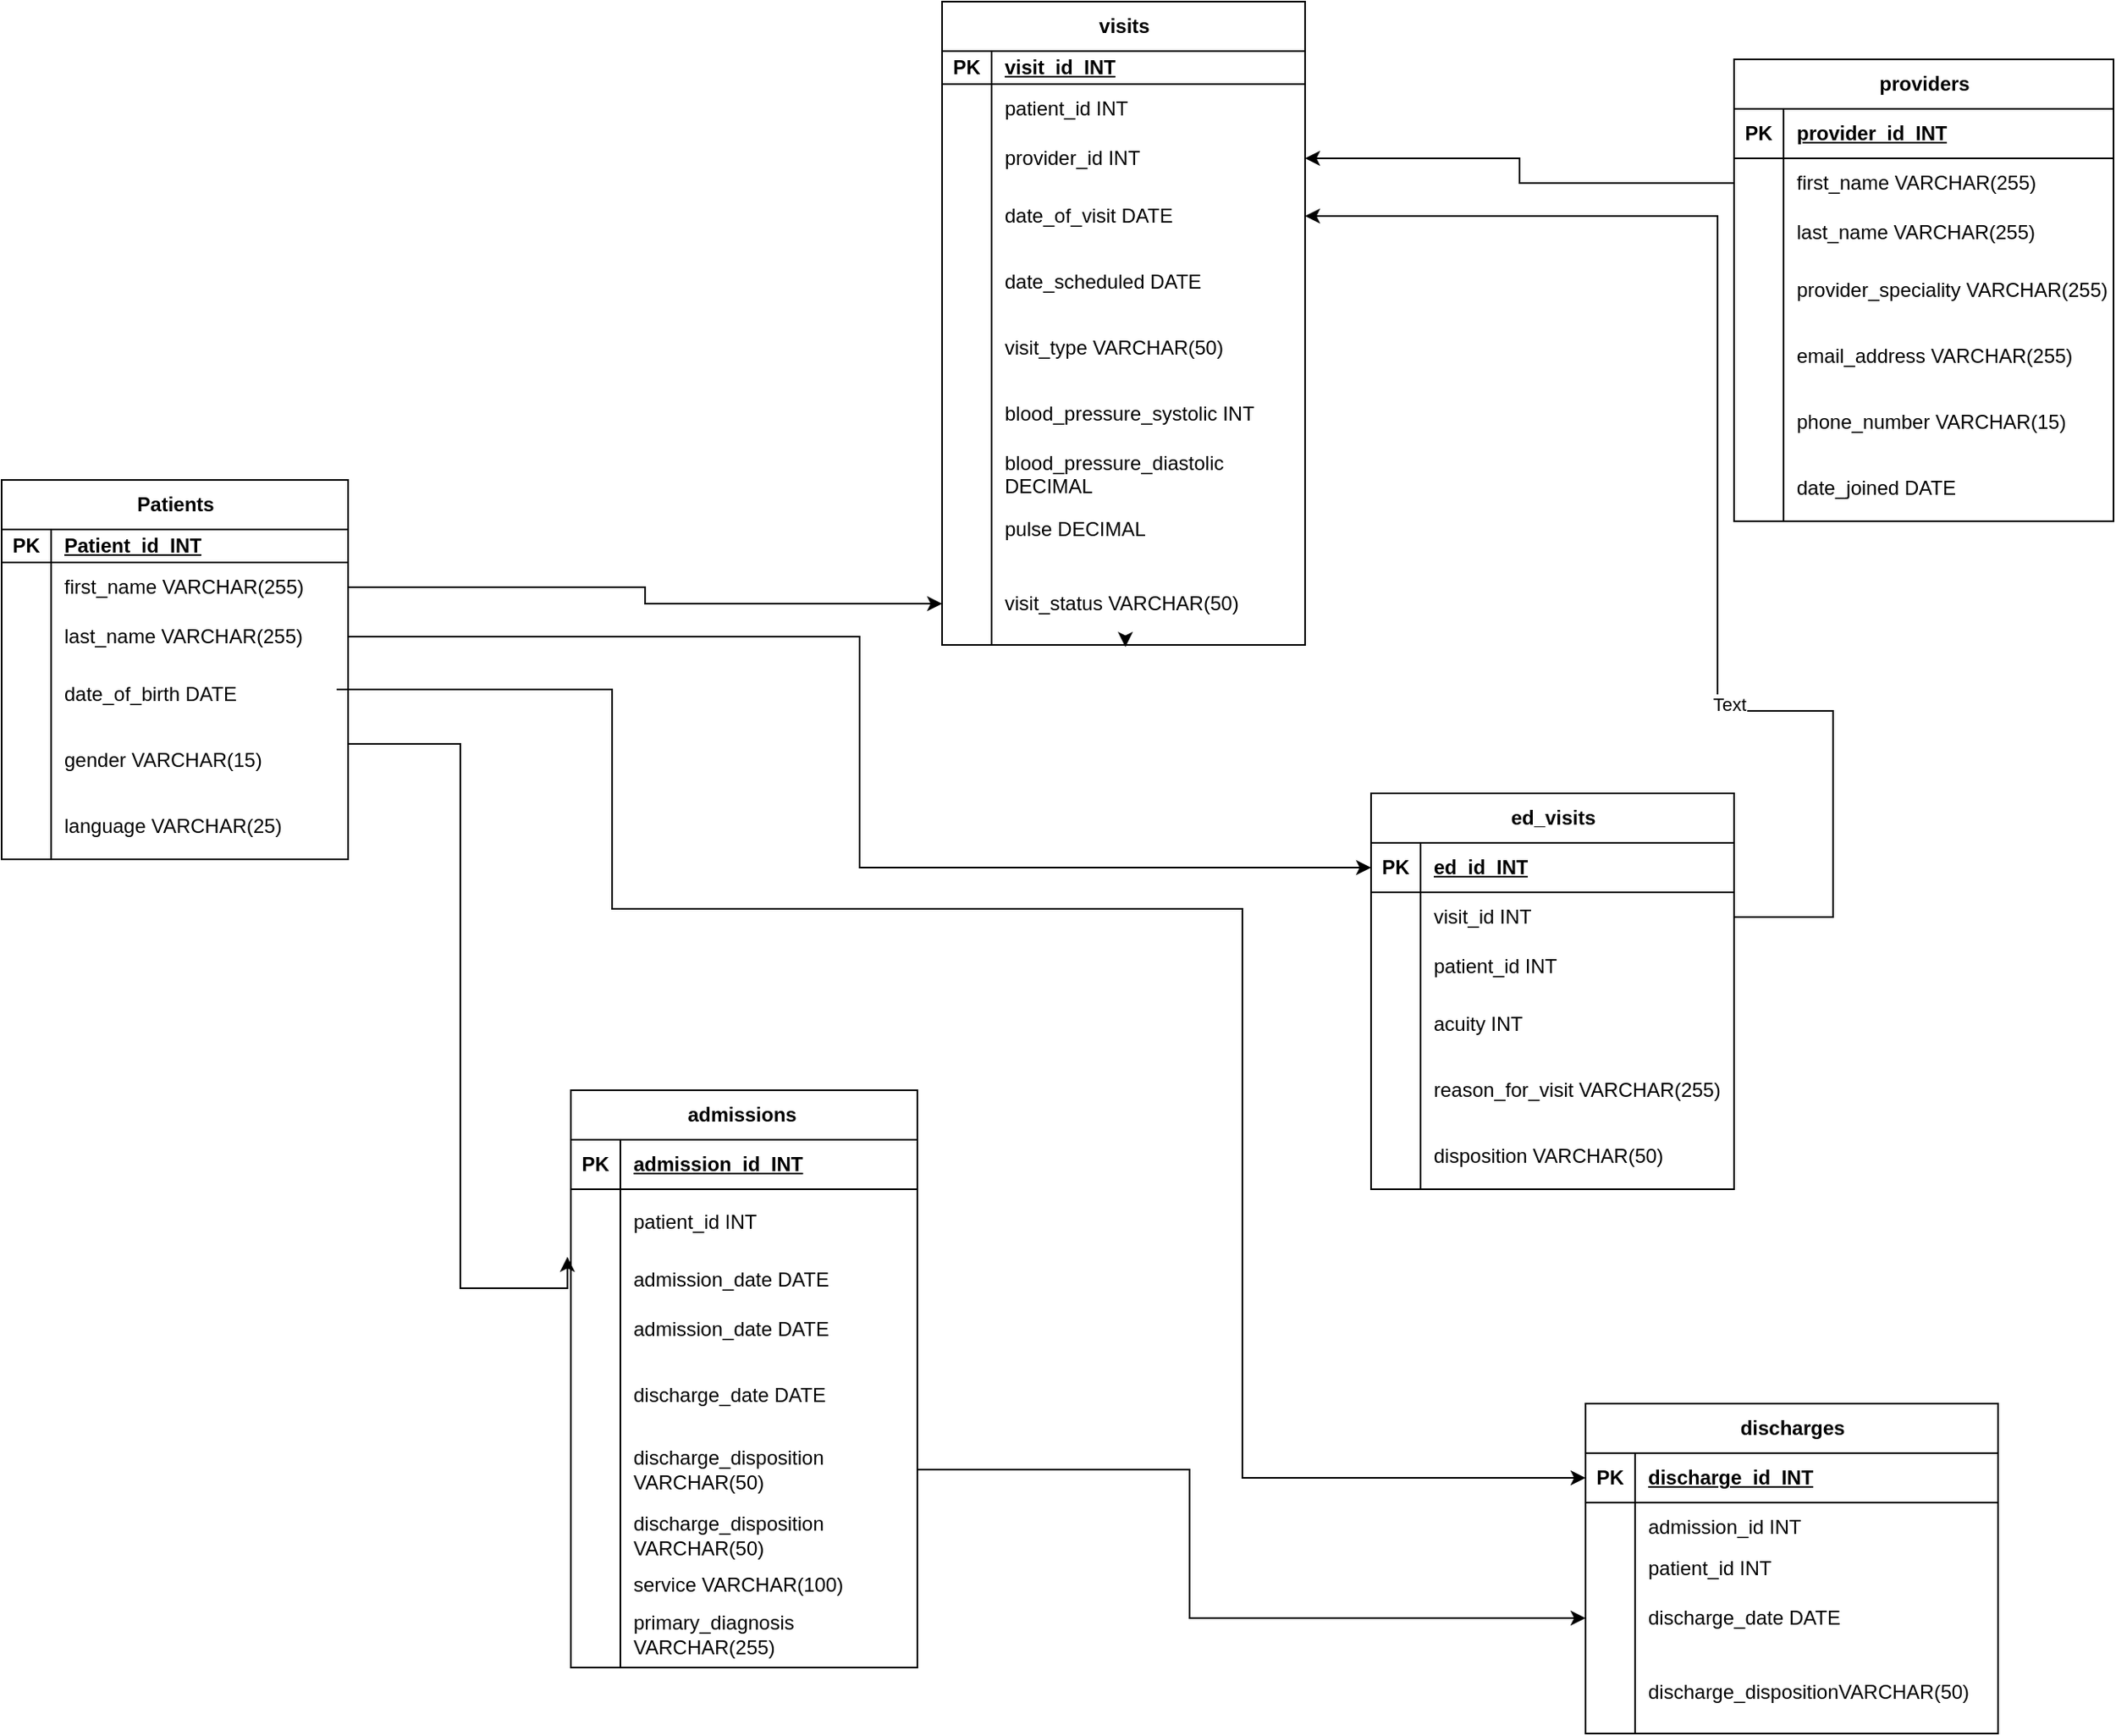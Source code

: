 <mxfile version="24.7.14">
  <diagram id="R2lEEEUBdFMjLlhIrx00" name="Page-1">
    <mxGraphModel dx="1760" dy="936" grid="1" gridSize="10" guides="1" tooltips="1" connect="1" arrows="1" fold="1" page="1" pageScale="1" pageWidth="850" pageHeight="1100" math="0" shadow="0" extFonts="Permanent Marker^https://fonts.googleapis.com/css?family=Permanent+Marker">
      <root>
        <mxCell id="0" />
        <mxCell id="1" parent="0" />
        <mxCell id="4Cnq4o6CPZZ9TPNFXLp8-14" value="Patients" style="shape=table;startSize=30;container=1;collapsible=1;childLayout=tableLayout;fixedRows=1;rowLines=0;fontStyle=1;align=center;resizeLast=1;html=1;" parent="1" vertex="1">
          <mxGeometry x="80" y="300" width="210" height="230" as="geometry" />
        </mxCell>
        <mxCell id="4Cnq4o6CPZZ9TPNFXLp8-15" value="" style="shape=tableRow;horizontal=0;startSize=0;swimlaneHead=0;swimlaneBody=0;fillColor=none;collapsible=0;dropTarget=0;points=[[0,0.5],[1,0.5]];portConstraint=eastwest;top=0;left=0;right=0;bottom=1;" parent="4Cnq4o6CPZZ9TPNFXLp8-14" vertex="1">
          <mxGeometry y="30" width="210" height="20" as="geometry" />
        </mxCell>
        <mxCell id="4Cnq4o6CPZZ9TPNFXLp8-16" value="PK" style="shape=partialRectangle;connectable=0;fillColor=none;top=0;left=0;bottom=0;right=0;fontStyle=1;overflow=hidden;whiteSpace=wrap;html=1;" parent="4Cnq4o6CPZZ9TPNFXLp8-15" vertex="1">
          <mxGeometry width="30" height="20" as="geometry">
            <mxRectangle width="30" height="20" as="alternateBounds" />
          </mxGeometry>
        </mxCell>
        <mxCell id="4Cnq4o6CPZZ9TPNFXLp8-17" value="Patient_id_INT" style="shape=partialRectangle;connectable=0;fillColor=none;top=0;left=0;bottom=0;right=0;align=left;spacingLeft=6;fontStyle=5;overflow=hidden;whiteSpace=wrap;html=1;" parent="4Cnq4o6CPZZ9TPNFXLp8-15" vertex="1">
          <mxGeometry x="30" width="180" height="20" as="geometry">
            <mxRectangle width="180" height="20" as="alternateBounds" />
          </mxGeometry>
        </mxCell>
        <mxCell id="4Cnq4o6CPZZ9TPNFXLp8-18" value="" style="shape=tableRow;horizontal=0;startSize=0;swimlaneHead=0;swimlaneBody=0;fillColor=none;collapsible=0;dropTarget=0;points=[[0,0.5],[1,0.5]];portConstraint=eastwest;top=0;left=0;right=0;bottom=0;" parent="4Cnq4o6CPZZ9TPNFXLp8-14" vertex="1">
          <mxGeometry y="50" width="210" height="30" as="geometry" />
        </mxCell>
        <mxCell id="4Cnq4o6CPZZ9TPNFXLp8-19" value="" style="shape=partialRectangle;connectable=0;fillColor=none;top=0;left=0;bottom=0;right=0;editable=1;overflow=hidden;whiteSpace=wrap;html=1;" parent="4Cnq4o6CPZZ9TPNFXLp8-18" vertex="1">
          <mxGeometry width="30" height="30" as="geometry">
            <mxRectangle width="30" height="30" as="alternateBounds" />
          </mxGeometry>
        </mxCell>
        <mxCell id="4Cnq4o6CPZZ9TPNFXLp8-20" value="first_name VARCHAR(255)" style="shape=partialRectangle;connectable=0;fillColor=none;top=0;left=0;bottom=0;right=0;align=left;spacingLeft=6;overflow=hidden;whiteSpace=wrap;html=1;" parent="4Cnq4o6CPZZ9TPNFXLp8-18" vertex="1">
          <mxGeometry x="30" width="180" height="30" as="geometry">
            <mxRectangle width="180" height="30" as="alternateBounds" />
          </mxGeometry>
        </mxCell>
        <mxCell id="4Cnq4o6CPZZ9TPNFXLp8-21" value="" style="shape=tableRow;horizontal=0;startSize=0;swimlaneHead=0;swimlaneBody=0;fillColor=none;collapsible=0;dropTarget=0;points=[[0,0.5],[1,0.5]];portConstraint=eastwest;top=0;left=0;right=0;bottom=0;" parent="4Cnq4o6CPZZ9TPNFXLp8-14" vertex="1">
          <mxGeometry y="80" width="210" height="30" as="geometry" />
        </mxCell>
        <mxCell id="4Cnq4o6CPZZ9TPNFXLp8-22" value="" style="shape=partialRectangle;connectable=0;fillColor=none;top=0;left=0;bottom=0;right=0;editable=1;overflow=hidden;whiteSpace=wrap;html=1;" parent="4Cnq4o6CPZZ9TPNFXLp8-21" vertex="1">
          <mxGeometry width="30" height="30" as="geometry">
            <mxRectangle width="30" height="30" as="alternateBounds" />
          </mxGeometry>
        </mxCell>
        <mxCell id="4Cnq4o6CPZZ9TPNFXLp8-23" value="last_name VARCHAR(255)" style="shape=partialRectangle;connectable=0;fillColor=none;top=0;left=0;bottom=0;right=0;align=left;spacingLeft=6;overflow=hidden;whiteSpace=wrap;html=1;" parent="4Cnq4o6CPZZ9TPNFXLp8-21" vertex="1">
          <mxGeometry x="30" width="180" height="30" as="geometry">
            <mxRectangle width="180" height="30" as="alternateBounds" />
          </mxGeometry>
        </mxCell>
        <mxCell id="4Cnq4o6CPZZ9TPNFXLp8-24" value="" style="shape=tableRow;horizontal=0;startSize=0;swimlaneHead=0;swimlaneBody=0;fillColor=none;collapsible=0;dropTarget=0;points=[[0,0.5],[1,0.5]];portConstraint=eastwest;top=0;left=0;right=0;bottom=0;" parent="4Cnq4o6CPZZ9TPNFXLp8-14" vertex="1">
          <mxGeometry y="110" width="210" height="40" as="geometry" />
        </mxCell>
        <mxCell id="4Cnq4o6CPZZ9TPNFXLp8-25" value="" style="shape=partialRectangle;connectable=0;fillColor=none;top=0;left=0;bottom=0;right=0;editable=1;overflow=hidden;whiteSpace=wrap;html=1;" parent="4Cnq4o6CPZZ9TPNFXLp8-24" vertex="1">
          <mxGeometry width="30" height="40" as="geometry">
            <mxRectangle width="30" height="40" as="alternateBounds" />
          </mxGeometry>
        </mxCell>
        <mxCell id="4Cnq4o6CPZZ9TPNFXLp8-26" value="date_of_birth DATE" style="shape=partialRectangle;connectable=0;fillColor=none;top=0;left=0;bottom=0;right=0;align=left;spacingLeft=6;overflow=hidden;whiteSpace=wrap;html=1;" parent="4Cnq4o6CPZZ9TPNFXLp8-24" vertex="1">
          <mxGeometry x="30" width="180" height="40" as="geometry">
            <mxRectangle width="180" height="40" as="alternateBounds" />
          </mxGeometry>
        </mxCell>
        <mxCell id="4Cnq4o6CPZZ9TPNFXLp8-40" value="" style="shape=tableRow;horizontal=0;startSize=0;swimlaneHead=0;swimlaneBody=0;fillColor=none;collapsible=0;dropTarget=0;points=[[0,0.5],[1,0.5]];portConstraint=eastwest;top=0;left=0;right=0;bottom=0;" parent="4Cnq4o6CPZZ9TPNFXLp8-14" vertex="1">
          <mxGeometry y="150" width="210" height="40" as="geometry" />
        </mxCell>
        <mxCell id="4Cnq4o6CPZZ9TPNFXLp8-41" value="" style="shape=partialRectangle;connectable=0;fillColor=none;top=0;left=0;bottom=0;right=0;editable=1;overflow=hidden;whiteSpace=wrap;html=1;" parent="4Cnq4o6CPZZ9TPNFXLp8-40" vertex="1">
          <mxGeometry width="30" height="40" as="geometry">
            <mxRectangle width="30" height="40" as="alternateBounds" />
          </mxGeometry>
        </mxCell>
        <mxCell id="4Cnq4o6CPZZ9TPNFXLp8-42" value="gender VARCHAR(15)" style="shape=partialRectangle;connectable=0;fillColor=none;top=0;left=0;bottom=0;right=0;align=left;spacingLeft=6;overflow=hidden;whiteSpace=wrap;html=1;" parent="4Cnq4o6CPZZ9TPNFXLp8-40" vertex="1">
          <mxGeometry x="30" width="180" height="40" as="geometry">
            <mxRectangle width="180" height="40" as="alternateBounds" />
          </mxGeometry>
        </mxCell>
        <mxCell id="4Cnq4o6CPZZ9TPNFXLp8-43" value="" style="shape=tableRow;horizontal=0;startSize=0;swimlaneHead=0;swimlaneBody=0;fillColor=none;collapsible=0;dropTarget=0;points=[[0,0.5],[1,0.5]];portConstraint=eastwest;top=0;left=0;right=0;bottom=0;" parent="4Cnq4o6CPZZ9TPNFXLp8-14" vertex="1">
          <mxGeometry y="190" width="210" height="40" as="geometry" />
        </mxCell>
        <mxCell id="4Cnq4o6CPZZ9TPNFXLp8-44" value="" style="shape=partialRectangle;connectable=0;fillColor=none;top=0;left=0;bottom=0;right=0;editable=1;overflow=hidden;whiteSpace=wrap;html=1;" parent="4Cnq4o6CPZZ9TPNFXLp8-43" vertex="1">
          <mxGeometry width="30" height="40" as="geometry">
            <mxRectangle width="30" height="40" as="alternateBounds" />
          </mxGeometry>
        </mxCell>
        <mxCell id="4Cnq4o6CPZZ9TPNFXLp8-45" value="language VARCHAR(25)" style="shape=partialRectangle;connectable=0;fillColor=none;top=0;left=0;bottom=0;right=0;align=left;spacingLeft=6;overflow=hidden;whiteSpace=wrap;html=1;" parent="4Cnq4o6CPZZ9TPNFXLp8-43" vertex="1">
          <mxGeometry x="30" width="180" height="40" as="geometry">
            <mxRectangle width="180" height="40" as="alternateBounds" />
          </mxGeometry>
        </mxCell>
        <mxCell id="4Cnq4o6CPZZ9TPNFXLp8-46" value="visits" style="shape=table;startSize=30;container=1;collapsible=1;childLayout=tableLayout;fixedRows=1;rowLines=0;fontStyle=1;align=center;resizeLast=1;html=1;" parent="1" vertex="1">
          <mxGeometry x="650" y="10" width="220" height="390" as="geometry" />
        </mxCell>
        <mxCell id="4Cnq4o6CPZZ9TPNFXLp8-47" value="" style="shape=tableRow;horizontal=0;startSize=0;swimlaneHead=0;swimlaneBody=0;fillColor=none;collapsible=0;dropTarget=0;points=[[0,0.5],[1,0.5]];portConstraint=eastwest;top=0;left=0;right=0;bottom=1;" parent="4Cnq4o6CPZZ9TPNFXLp8-46" vertex="1">
          <mxGeometry y="30" width="220" height="20" as="geometry" />
        </mxCell>
        <mxCell id="4Cnq4o6CPZZ9TPNFXLp8-48" value="PK" style="shape=partialRectangle;connectable=0;fillColor=none;top=0;left=0;bottom=0;right=0;fontStyle=1;overflow=hidden;whiteSpace=wrap;html=1;" parent="4Cnq4o6CPZZ9TPNFXLp8-47" vertex="1">
          <mxGeometry width="30" height="20" as="geometry">
            <mxRectangle width="30" height="20" as="alternateBounds" />
          </mxGeometry>
        </mxCell>
        <mxCell id="4Cnq4o6CPZZ9TPNFXLp8-49" value="visit_id_INT" style="shape=partialRectangle;connectable=0;fillColor=none;top=0;left=0;bottom=0;right=0;align=left;spacingLeft=6;fontStyle=5;overflow=hidden;whiteSpace=wrap;html=1;" parent="4Cnq4o6CPZZ9TPNFXLp8-47" vertex="1">
          <mxGeometry x="30" width="190" height="20" as="geometry">
            <mxRectangle width="190" height="20" as="alternateBounds" />
          </mxGeometry>
        </mxCell>
        <mxCell id="4Cnq4o6CPZZ9TPNFXLp8-50" value="" style="shape=tableRow;horizontal=0;startSize=0;swimlaneHead=0;swimlaneBody=0;fillColor=none;collapsible=0;dropTarget=0;points=[[0,0.5],[1,0.5]];portConstraint=eastwest;top=0;left=0;right=0;bottom=0;" parent="4Cnq4o6CPZZ9TPNFXLp8-46" vertex="1">
          <mxGeometry y="50" width="220" height="30" as="geometry" />
        </mxCell>
        <mxCell id="4Cnq4o6CPZZ9TPNFXLp8-51" value="" style="shape=partialRectangle;connectable=0;fillColor=none;top=0;left=0;bottom=0;right=0;editable=1;overflow=hidden;whiteSpace=wrap;html=1;" parent="4Cnq4o6CPZZ9TPNFXLp8-50" vertex="1">
          <mxGeometry width="30" height="30" as="geometry">
            <mxRectangle width="30" height="30" as="alternateBounds" />
          </mxGeometry>
        </mxCell>
        <mxCell id="4Cnq4o6CPZZ9TPNFXLp8-52" value="patient_id INT" style="shape=partialRectangle;connectable=0;fillColor=none;top=0;left=0;bottom=0;right=0;align=left;spacingLeft=6;overflow=hidden;whiteSpace=wrap;html=1;" parent="4Cnq4o6CPZZ9TPNFXLp8-50" vertex="1">
          <mxGeometry x="30" width="190" height="30" as="geometry">
            <mxRectangle width="190" height="30" as="alternateBounds" />
          </mxGeometry>
        </mxCell>
        <mxCell id="4Cnq4o6CPZZ9TPNFXLp8-53" value="" style="shape=tableRow;horizontal=0;startSize=0;swimlaneHead=0;swimlaneBody=0;fillColor=none;collapsible=0;dropTarget=0;points=[[0,0.5],[1,0.5]];portConstraint=eastwest;top=0;left=0;right=0;bottom=0;" parent="4Cnq4o6CPZZ9TPNFXLp8-46" vertex="1">
          <mxGeometry y="80" width="220" height="30" as="geometry" />
        </mxCell>
        <mxCell id="4Cnq4o6CPZZ9TPNFXLp8-54" value="" style="shape=partialRectangle;connectable=0;fillColor=none;top=0;left=0;bottom=0;right=0;editable=1;overflow=hidden;whiteSpace=wrap;html=1;" parent="4Cnq4o6CPZZ9TPNFXLp8-53" vertex="1">
          <mxGeometry width="30" height="30" as="geometry">
            <mxRectangle width="30" height="30" as="alternateBounds" />
          </mxGeometry>
        </mxCell>
        <mxCell id="4Cnq4o6CPZZ9TPNFXLp8-55" value="provider_id INT" style="shape=partialRectangle;connectable=0;fillColor=none;top=0;left=0;bottom=0;right=0;align=left;spacingLeft=6;overflow=hidden;whiteSpace=wrap;html=1;" parent="4Cnq4o6CPZZ9TPNFXLp8-53" vertex="1">
          <mxGeometry x="30" width="190" height="30" as="geometry">
            <mxRectangle width="190" height="30" as="alternateBounds" />
          </mxGeometry>
        </mxCell>
        <mxCell id="4Cnq4o6CPZZ9TPNFXLp8-56" value="" style="shape=tableRow;horizontal=0;startSize=0;swimlaneHead=0;swimlaneBody=0;fillColor=none;collapsible=0;dropTarget=0;points=[[0,0.5],[1,0.5]];portConstraint=eastwest;top=0;left=0;right=0;bottom=0;" parent="4Cnq4o6CPZZ9TPNFXLp8-46" vertex="1">
          <mxGeometry y="110" width="220" height="40" as="geometry" />
        </mxCell>
        <mxCell id="4Cnq4o6CPZZ9TPNFXLp8-57" value="" style="shape=partialRectangle;connectable=0;fillColor=none;top=0;left=0;bottom=0;right=0;editable=1;overflow=hidden;whiteSpace=wrap;html=1;" parent="4Cnq4o6CPZZ9TPNFXLp8-56" vertex="1">
          <mxGeometry width="30" height="40" as="geometry">
            <mxRectangle width="30" height="40" as="alternateBounds" />
          </mxGeometry>
        </mxCell>
        <mxCell id="4Cnq4o6CPZZ9TPNFXLp8-58" value="date_of_visit DATE" style="shape=partialRectangle;connectable=0;fillColor=none;top=0;left=0;bottom=0;right=0;align=left;spacingLeft=6;overflow=hidden;whiteSpace=wrap;html=1;" parent="4Cnq4o6CPZZ9TPNFXLp8-56" vertex="1">
          <mxGeometry x="30" width="190" height="40" as="geometry">
            <mxRectangle width="190" height="40" as="alternateBounds" />
          </mxGeometry>
        </mxCell>
        <mxCell id="4Cnq4o6CPZZ9TPNFXLp8-59" value="" style="shape=tableRow;horizontal=0;startSize=0;swimlaneHead=0;swimlaneBody=0;fillColor=none;collapsible=0;dropTarget=0;points=[[0,0.5],[1,0.5]];portConstraint=eastwest;top=0;left=0;right=0;bottom=0;" parent="4Cnq4o6CPZZ9TPNFXLp8-46" vertex="1">
          <mxGeometry y="150" width="220" height="40" as="geometry" />
        </mxCell>
        <mxCell id="4Cnq4o6CPZZ9TPNFXLp8-60" value="" style="shape=partialRectangle;connectable=0;fillColor=none;top=0;left=0;bottom=0;right=0;editable=1;overflow=hidden;whiteSpace=wrap;html=1;" parent="4Cnq4o6CPZZ9TPNFXLp8-59" vertex="1">
          <mxGeometry width="30" height="40" as="geometry">
            <mxRectangle width="30" height="40" as="alternateBounds" />
          </mxGeometry>
        </mxCell>
        <mxCell id="4Cnq4o6CPZZ9TPNFXLp8-61" value="date_scheduled DATE" style="shape=partialRectangle;connectable=0;fillColor=none;top=0;left=0;bottom=0;right=0;align=left;spacingLeft=6;overflow=hidden;whiteSpace=wrap;html=1;" parent="4Cnq4o6CPZZ9TPNFXLp8-59" vertex="1">
          <mxGeometry x="30" width="190" height="40" as="geometry">
            <mxRectangle width="190" height="40" as="alternateBounds" />
          </mxGeometry>
        </mxCell>
        <mxCell id="4Cnq4o6CPZZ9TPNFXLp8-62" value="" style="shape=tableRow;horizontal=0;startSize=0;swimlaneHead=0;swimlaneBody=0;fillColor=none;collapsible=0;dropTarget=0;points=[[0,0.5],[1,0.5]];portConstraint=eastwest;top=0;left=0;right=0;bottom=0;" parent="4Cnq4o6CPZZ9TPNFXLp8-46" vertex="1">
          <mxGeometry y="190" width="220" height="40" as="geometry" />
        </mxCell>
        <mxCell id="4Cnq4o6CPZZ9TPNFXLp8-63" value="" style="shape=partialRectangle;connectable=0;fillColor=none;top=0;left=0;bottom=0;right=0;editable=1;overflow=hidden;whiteSpace=wrap;html=1;" parent="4Cnq4o6CPZZ9TPNFXLp8-62" vertex="1">
          <mxGeometry width="30" height="40" as="geometry">
            <mxRectangle width="30" height="40" as="alternateBounds" />
          </mxGeometry>
        </mxCell>
        <mxCell id="4Cnq4o6CPZZ9TPNFXLp8-64" value="visit_type VARCHAR(50)" style="shape=partialRectangle;connectable=0;fillColor=none;top=0;left=0;bottom=0;right=0;align=left;spacingLeft=6;overflow=hidden;whiteSpace=wrap;html=1;" parent="4Cnq4o6CPZZ9TPNFXLp8-62" vertex="1">
          <mxGeometry x="30" width="190" height="40" as="geometry">
            <mxRectangle width="190" height="40" as="alternateBounds" />
          </mxGeometry>
        </mxCell>
        <mxCell id="l0IV_A4QvaqcPQZkbdlE-68" value="" style="shape=tableRow;horizontal=0;startSize=0;swimlaneHead=0;swimlaneBody=0;fillColor=none;collapsible=0;dropTarget=0;points=[[0,0.5],[1,0.5]];portConstraint=eastwest;top=0;left=0;right=0;bottom=0;" vertex="1" parent="4Cnq4o6CPZZ9TPNFXLp8-46">
          <mxGeometry y="230" width="220" height="40" as="geometry" />
        </mxCell>
        <mxCell id="l0IV_A4QvaqcPQZkbdlE-69" value="" style="shape=partialRectangle;connectable=0;fillColor=none;top=0;left=0;bottom=0;right=0;editable=1;overflow=hidden;whiteSpace=wrap;html=1;" vertex="1" parent="l0IV_A4QvaqcPQZkbdlE-68">
          <mxGeometry width="30" height="40" as="geometry">
            <mxRectangle width="30" height="40" as="alternateBounds" />
          </mxGeometry>
        </mxCell>
        <mxCell id="l0IV_A4QvaqcPQZkbdlE-70" value="blood_pressure_systolic INT" style="shape=partialRectangle;connectable=0;fillColor=none;top=0;left=0;bottom=0;right=0;align=left;spacingLeft=6;overflow=hidden;whiteSpace=wrap;html=1;" vertex="1" parent="l0IV_A4QvaqcPQZkbdlE-68">
          <mxGeometry x="30" width="190" height="40" as="geometry">
            <mxRectangle width="190" height="40" as="alternateBounds" />
          </mxGeometry>
        </mxCell>
        <mxCell id="l0IV_A4QvaqcPQZkbdlE-71" value="" style="shape=tableRow;horizontal=0;startSize=0;swimlaneHead=0;swimlaneBody=0;fillColor=none;collapsible=0;dropTarget=0;points=[[0,0.5],[1,0.5]];portConstraint=eastwest;top=0;left=0;right=0;bottom=0;" vertex="1" parent="4Cnq4o6CPZZ9TPNFXLp8-46">
          <mxGeometry y="270" width="220" height="30" as="geometry" />
        </mxCell>
        <mxCell id="l0IV_A4QvaqcPQZkbdlE-72" value="" style="shape=partialRectangle;connectable=0;fillColor=none;top=0;left=0;bottom=0;right=0;editable=1;overflow=hidden;whiteSpace=wrap;html=1;" vertex="1" parent="l0IV_A4QvaqcPQZkbdlE-71">
          <mxGeometry width="30" height="30" as="geometry">
            <mxRectangle width="30" height="30" as="alternateBounds" />
          </mxGeometry>
        </mxCell>
        <mxCell id="l0IV_A4QvaqcPQZkbdlE-73" value="blood_pressure_diastolic DECIMAL" style="shape=partialRectangle;connectable=0;fillColor=none;top=0;left=0;bottom=0;right=0;align=left;spacingLeft=6;overflow=hidden;whiteSpace=wrap;html=1;" vertex="1" parent="l0IV_A4QvaqcPQZkbdlE-71">
          <mxGeometry x="30" width="190" height="30" as="geometry">
            <mxRectangle width="190" height="30" as="alternateBounds" />
          </mxGeometry>
        </mxCell>
        <mxCell id="l0IV_A4QvaqcPQZkbdlE-99" value="" style="shape=tableRow;horizontal=0;startSize=0;swimlaneHead=0;swimlaneBody=0;fillColor=none;collapsible=0;dropTarget=0;points=[[0,0.5],[1,0.5]];portConstraint=eastwest;top=0;left=0;right=0;bottom=0;" vertex="1" parent="4Cnq4o6CPZZ9TPNFXLp8-46">
          <mxGeometry y="300" width="220" height="40" as="geometry" />
        </mxCell>
        <mxCell id="l0IV_A4QvaqcPQZkbdlE-100" value="" style="shape=partialRectangle;connectable=0;fillColor=none;top=0;left=0;bottom=0;right=0;editable=1;overflow=hidden;whiteSpace=wrap;html=1;" vertex="1" parent="l0IV_A4QvaqcPQZkbdlE-99">
          <mxGeometry width="30" height="40" as="geometry">
            <mxRectangle width="30" height="40" as="alternateBounds" />
          </mxGeometry>
        </mxCell>
        <mxCell id="l0IV_A4QvaqcPQZkbdlE-101" value="pulse DECIMAL" style="shape=partialRectangle;connectable=0;fillColor=none;top=0;left=0;bottom=0;right=0;align=left;spacingLeft=6;overflow=hidden;whiteSpace=wrap;html=1;" vertex="1" parent="l0IV_A4QvaqcPQZkbdlE-99">
          <mxGeometry x="30" width="190" height="40" as="geometry">
            <mxRectangle width="190" height="40" as="alternateBounds" />
          </mxGeometry>
        </mxCell>
        <mxCell id="l0IV_A4QvaqcPQZkbdlE-102" value="" style="shape=tableRow;horizontal=0;startSize=0;swimlaneHead=0;swimlaneBody=0;fillColor=none;collapsible=0;dropTarget=0;points=[[0,0.5],[1,0.5]];portConstraint=eastwest;top=0;left=0;right=0;bottom=0;" vertex="1" parent="4Cnq4o6CPZZ9TPNFXLp8-46">
          <mxGeometry y="340" width="220" height="50" as="geometry" />
        </mxCell>
        <mxCell id="l0IV_A4QvaqcPQZkbdlE-103" value="" style="shape=partialRectangle;connectable=0;fillColor=none;top=0;left=0;bottom=0;right=0;editable=1;overflow=hidden;whiteSpace=wrap;html=1;" vertex="1" parent="l0IV_A4QvaqcPQZkbdlE-102">
          <mxGeometry width="30" height="50" as="geometry">
            <mxRectangle width="30" height="50" as="alternateBounds" />
          </mxGeometry>
        </mxCell>
        <mxCell id="l0IV_A4QvaqcPQZkbdlE-104" value="visit_status VARCHAR(50)" style="shape=partialRectangle;connectable=0;fillColor=none;top=0;left=0;bottom=0;right=0;align=left;spacingLeft=6;overflow=hidden;whiteSpace=wrap;html=1;" vertex="1" parent="l0IV_A4QvaqcPQZkbdlE-102">
          <mxGeometry x="30" width="190" height="50" as="geometry">
            <mxRectangle width="190" height="50" as="alternateBounds" />
          </mxGeometry>
        </mxCell>
        <mxCell id="l0IV_A4QvaqcPQZkbdlE-105" style="edgeStyle=orthogonalEdgeStyle;rounded=0;orthogonalLoop=1;jettySize=auto;html=1;exitX=0.5;exitY=1;exitDx=0;exitDy=0;entryX=0.505;entryY=1.025;entryDx=0;entryDy=0;entryPerimeter=0;" edge="1" parent="4Cnq4o6CPZZ9TPNFXLp8-46" source="4Cnq4o6CPZZ9TPNFXLp8-46" target="l0IV_A4QvaqcPQZkbdlE-102">
          <mxGeometry relative="1" as="geometry" />
        </mxCell>
        <mxCell id="l0IV_A4QvaqcPQZkbdlE-1" value="ed_visits" style="shape=table;startSize=30;container=1;collapsible=1;childLayout=tableLayout;fixedRows=1;rowLines=0;fontStyle=1;align=center;resizeLast=1;html=1;" vertex="1" parent="1">
          <mxGeometry x="910" y="490" width="220" height="240" as="geometry" />
        </mxCell>
        <mxCell id="l0IV_A4QvaqcPQZkbdlE-2" value="" style="shape=tableRow;horizontal=0;startSize=0;swimlaneHead=0;swimlaneBody=0;fillColor=none;collapsible=0;dropTarget=0;points=[[0,0.5],[1,0.5]];portConstraint=eastwest;top=0;left=0;right=0;bottom=1;" vertex="1" parent="l0IV_A4QvaqcPQZkbdlE-1">
          <mxGeometry y="30" width="220" height="30" as="geometry" />
        </mxCell>
        <mxCell id="l0IV_A4QvaqcPQZkbdlE-3" value="PK" style="shape=partialRectangle;connectable=0;fillColor=none;top=0;left=0;bottom=0;right=0;fontStyle=1;overflow=hidden;whiteSpace=wrap;html=1;" vertex="1" parent="l0IV_A4QvaqcPQZkbdlE-2">
          <mxGeometry width="30" height="30" as="geometry">
            <mxRectangle width="30" height="30" as="alternateBounds" />
          </mxGeometry>
        </mxCell>
        <mxCell id="l0IV_A4QvaqcPQZkbdlE-4" value="ed_id_INT" style="shape=partialRectangle;connectable=0;fillColor=none;top=0;left=0;bottom=0;right=0;align=left;spacingLeft=6;fontStyle=5;overflow=hidden;whiteSpace=wrap;html=1;" vertex="1" parent="l0IV_A4QvaqcPQZkbdlE-2">
          <mxGeometry x="30" width="190" height="30" as="geometry">
            <mxRectangle width="190" height="30" as="alternateBounds" />
          </mxGeometry>
        </mxCell>
        <mxCell id="l0IV_A4QvaqcPQZkbdlE-5" value="" style="shape=tableRow;horizontal=0;startSize=0;swimlaneHead=0;swimlaneBody=0;fillColor=none;collapsible=0;dropTarget=0;points=[[0,0.5],[1,0.5]];portConstraint=eastwest;top=0;left=0;right=0;bottom=0;" vertex="1" parent="l0IV_A4QvaqcPQZkbdlE-1">
          <mxGeometry y="60" width="220" height="30" as="geometry" />
        </mxCell>
        <mxCell id="l0IV_A4QvaqcPQZkbdlE-6" value="" style="shape=partialRectangle;connectable=0;fillColor=none;top=0;left=0;bottom=0;right=0;editable=1;overflow=hidden;whiteSpace=wrap;html=1;" vertex="1" parent="l0IV_A4QvaqcPQZkbdlE-5">
          <mxGeometry width="30" height="30" as="geometry">
            <mxRectangle width="30" height="30" as="alternateBounds" />
          </mxGeometry>
        </mxCell>
        <mxCell id="l0IV_A4QvaqcPQZkbdlE-7" value="visit_id INT" style="shape=partialRectangle;connectable=0;fillColor=none;top=0;left=0;bottom=0;right=0;align=left;spacingLeft=6;overflow=hidden;whiteSpace=wrap;html=1;" vertex="1" parent="l0IV_A4QvaqcPQZkbdlE-5">
          <mxGeometry x="30" width="190" height="30" as="geometry">
            <mxRectangle width="190" height="30" as="alternateBounds" />
          </mxGeometry>
        </mxCell>
        <mxCell id="l0IV_A4QvaqcPQZkbdlE-8" value="" style="shape=tableRow;horizontal=0;startSize=0;swimlaneHead=0;swimlaneBody=0;fillColor=none;collapsible=0;dropTarget=0;points=[[0,0.5],[1,0.5]];portConstraint=eastwest;top=0;left=0;right=0;bottom=0;" vertex="1" parent="l0IV_A4QvaqcPQZkbdlE-1">
          <mxGeometry y="90" width="220" height="30" as="geometry" />
        </mxCell>
        <mxCell id="l0IV_A4QvaqcPQZkbdlE-9" value="" style="shape=partialRectangle;connectable=0;fillColor=none;top=0;left=0;bottom=0;right=0;editable=1;overflow=hidden;whiteSpace=wrap;html=1;" vertex="1" parent="l0IV_A4QvaqcPQZkbdlE-8">
          <mxGeometry width="30" height="30" as="geometry">
            <mxRectangle width="30" height="30" as="alternateBounds" />
          </mxGeometry>
        </mxCell>
        <mxCell id="l0IV_A4QvaqcPQZkbdlE-10" value="patient_id INT" style="shape=partialRectangle;connectable=0;fillColor=none;top=0;left=0;bottom=0;right=0;align=left;spacingLeft=6;overflow=hidden;whiteSpace=wrap;html=1;" vertex="1" parent="l0IV_A4QvaqcPQZkbdlE-8">
          <mxGeometry x="30" width="190" height="30" as="geometry">
            <mxRectangle width="190" height="30" as="alternateBounds" />
          </mxGeometry>
        </mxCell>
        <mxCell id="l0IV_A4QvaqcPQZkbdlE-11" value="" style="shape=tableRow;horizontal=0;startSize=0;swimlaneHead=0;swimlaneBody=0;fillColor=none;collapsible=0;dropTarget=0;points=[[0,0.5],[1,0.5]];portConstraint=eastwest;top=0;left=0;right=0;bottom=0;" vertex="1" parent="l0IV_A4QvaqcPQZkbdlE-1">
          <mxGeometry y="120" width="220" height="40" as="geometry" />
        </mxCell>
        <mxCell id="l0IV_A4QvaqcPQZkbdlE-12" value="" style="shape=partialRectangle;connectable=0;fillColor=none;top=0;left=0;bottom=0;right=0;editable=1;overflow=hidden;whiteSpace=wrap;html=1;" vertex="1" parent="l0IV_A4QvaqcPQZkbdlE-11">
          <mxGeometry width="30" height="40" as="geometry">
            <mxRectangle width="30" height="40" as="alternateBounds" />
          </mxGeometry>
        </mxCell>
        <mxCell id="l0IV_A4QvaqcPQZkbdlE-13" value="acuity INT" style="shape=partialRectangle;connectable=0;fillColor=none;top=0;left=0;bottom=0;right=0;align=left;spacingLeft=6;overflow=hidden;whiteSpace=wrap;html=1;" vertex="1" parent="l0IV_A4QvaqcPQZkbdlE-11">
          <mxGeometry x="30" width="190" height="40" as="geometry">
            <mxRectangle width="190" height="40" as="alternateBounds" />
          </mxGeometry>
        </mxCell>
        <mxCell id="l0IV_A4QvaqcPQZkbdlE-14" value="" style="shape=tableRow;horizontal=0;startSize=0;swimlaneHead=0;swimlaneBody=0;fillColor=none;collapsible=0;dropTarget=0;points=[[0,0.5],[1,0.5]];portConstraint=eastwest;top=0;left=0;right=0;bottom=0;" vertex="1" parent="l0IV_A4QvaqcPQZkbdlE-1">
          <mxGeometry y="160" width="220" height="40" as="geometry" />
        </mxCell>
        <mxCell id="l0IV_A4QvaqcPQZkbdlE-15" value="" style="shape=partialRectangle;connectable=0;fillColor=none;top=0;left=0;bottom=0;right=0;editable=1;overflow=hidden;whiteSpace=wrap;html=1;" vertex="1" parent="l0IV_A4QvaqcPQZkbdlE-14">
          <mxGeometry width="30" height="40" as="geometry">
            <mxRectangle width="30" height="40" as="alternateBounds" />
          </mxGeometry>
        </mxCell>
        <mxCell id="l0IV_A4QvaqcPQZkbdlE-16" value="reason_for_visit VARCHAR(255)" style="shape=partialRectangle;connectable=0;fillColor=none;top=0;left=0;bottom=0;right=0;align=left;spacingLeft=6;overflow=hidden;whiteSpace=wrap;html=1;" vertex="1" parent="l0IV_A4QvaqcPQZkbdlE-14">
          <mxGeometry x="30" width="190" height="40" as="geometry">
            <mxRectangle width="190" height="40" as="alternateBounds" />
          </mxGeometry>
        </mxCell>
        <mxCell id="l0IV_A4QvaqcPQZkbdlE-17" value="" style="shape=tableRow;horizontal=0;startSize=0;swimlaneHead=0;swimlaneBody=0;fillColor=none;collapsible=0;dropTarget=0;points=[[0,0.5],[1,0.5]];portConstraint=eastwest;top=0;left=0;right=0;bottom=0;" vertex="1" parent="l0IV_A4QvaqcPQZkbdlE-1">
          <mxGeometry y="200" width="220" height="40" as="geometry" />
        </mxCell>
        <mxCell id="l0IV_A4QvaqcPQZkbdlE-18" value="" style="shape=partialRectangle;connectable=0;fillColor=none;top=0;left=0;bottom=0;right=0;editable=1;overflow=hidden;whiteSpace=wrap;html=1;" vertex="1" parent="l0IV_A4QvaqcPQZkbdlE-17">
          <mxGeometry width="30" height="40" as="geometry">
            <mxRectangle width="30" height="40" as="alternateBounds" />
          </mxGeometry>
        </mxCell>
        <mxCell id="l0IV_A4QvaqcPQZkbdlE-19" value="disposition VARCHAR(50)" style="shape=partialRectangle;connectable=0;fillColor=none;top=0;left=0;bottom=0;right=0;align=left;spacingLeft=6;overflow=hidden;whiteSpace=wrap;html=1;" vertex="1" parent="l0IV_A4QvaqcPQZkbdlE-17">
          <mxGeometry x="30" width="190" height="40" as="geometry">
            <mxRectangle width="190" height="40" as="alternateBounds" />
          </mxGeometry>
        </mxCell>
        <mxCell id="l0IV_A4QvaqcPQZkbdlE-23" value="discharges" style="shape=table;startSize=30;container=1;collapsible=1;childLayout=tableLayout;fixedRows=1;rowLines=0;fontStyle=1;align=center;resizeLast=1;html=1;" vertex="1" parent="1">
          <mxGeometry x="1040" y="860" width="250" height="200" as="geometry" />
        </mxCell>
        <mxCell id="l0IV_A4QvaqcPQZkbdlE-24" value="" style="shape=tableRow;horizontal=0;startSize=0;swimlaneHead=0;swimlaneBody=0;fillColor=none;collapsible=0;dropTarget=0;points=[[0,0.5],[1,0.5]];portConstraint=eastwest;top=0;left=0;right=0;bottom=1;" vertex="1" parent="l0IV_A4QvaqcPQZkbdlE-23">
          <mxGeometry y="30" width="250" height="30" as="geometry" />
        </mxCell>
        <mxCell id="l0IV_A4QvaqcPQZkbdlE-25" value="PK" style="shape=partialRectangle;connectable=0;fillColor=none;top=0;left=0;bottom=0;right=0;fontStyle=1;overflow=hidden;whiteSpace=wrap;html=1;" vertex="1" parent="l0IV_A4QvaqcPQZkbdlE-24">
          <mxGeometry width="30" height="30" as="geometry">
            <mxRectangle width="30" height="30" as="alternateBounds" />
          </mxGeometry>
        </mxCell>
        <mxCell id="l0IV_A4QvaqcPQZkbdlE-26" value="discharge_id_INT" style="shape=partialRectangle;connectable=0;fillColor=none;top=0;left=0;bottom=0;right=0;align=left;spacingLeft=6;fontStyle=5;overflow=hidden;whiteSpace=wrap;html=1;" vertex="1" parent="l0IV_A4QvaqcPQZkbdlE-24">
          <mxGeometry x="30" width="220" height="30" as="geometry">
            <mxRectangle width="220" height="30" as="alternateBounds" />
          </mxGeometry>
        </mxCell>
        <mxCell id="l0IV_A4QvaqcPQZkbdlE-27" value="" style="shape=tableRow;horizontal=0;startSize=0;swimlaneHead=0;swimlaneBody=0;fillColor=none;collapsible=0;dropTarget=0;points=[[0,0.5],[1,0.5]];portConstraint=eastwest;top=0;left=0;right=0;bottom=0;" vertex="1" parent="l0IV_A4QvaqcPQZkbdlE-23">
          <mxGeometry y="60" width="250" height="30" as="geometry" />
        </mxCell>
        <mxCell id="l0IV_A4QvaqcPQZkbdlE-28" value="" style="shape=partialRectangle;connectable=0;fillColor=none;top=0;left=0;bottom=0;right=0;editable=1;overflow=hidden;whiteSpace=wrap;html=1;" vertex="1" parent="l0IV_A4QvaqcPQZkbdlE-27">
          <mxGeometry width="30" height="30" as="geometry">
            <mxRectangle width="30" height="30" as="alternateBounds" />
          </mxGeometry>
        </mxCell>
        <mxCell id="l0IV_A4QvaqcPQZkbdlE-29" value="admission_id INT" style="shape=partialRectangle;connectable=0;fillColor=none;top=0;left=0;bottom=0;right=0;align=left;spacingLeft=6;overflow=hidden;whiteSpace=wrap;html=1;" vertex="1" parent="l0IV_A4QvaqcPQZkbdlE-27">
          <mxGeometry x="30" width="220" height="30" as="geometry">
            <mxRectangle width="220" height="30" as="alternateBounds" />
          </mxGeometry>
        </mxCell>
        <mxCell id="l0IV_A4QvaqcPQZkbdlE-30" value="" style="shape=tableRow;horizontal=0;startSize=0;swimlaneHead=0;swimlaneBody=0;fillColor=none;collapsible=0;dropTarget=0;points=[[0,0.5],[1,0.5]];portConstraint=eastwest;top=0;left=0;right=0;bottom=0;" vertex="1" parent="l0IV_A4QvaqcPQZkbdlE-23">
          <mxGeometry y="90" width="250" height="20" as="geometry" />
        </mxCell>
        <mxCell id="l0IV_A4QvaqcPQZkbdlE-31" value="" style="shape=partialRectangle;connectable=0;fillColor=none;top=0;left=0;bottom=0;right=0;editable=1;overflow=hidden;whiteSpace=wrap;html=1;" vertex="1" parent="l0IV_A4QvaqcPQZkbdlE-30">
          <mxGeometry width="30" height="20" as="geometry">
            <mxRectangle width="30" height="20" as="alternateBounds" />
          </mxGeometry>
        </mxCell>
        <mxCell id="l0IV_A4QvaqcPQZkbdlE-32" value="patient_id INT" style="shape=partialRectangle;connectable=0;fillColor=none;top=0;left=0;bottom=0;right=0;align=left;spacingLeft=6;overflow=hidden;whiteSpace=wrap;html=1;" vertex="1" parent="l0IV_A4QvaqcPQZkbdlE-30">
          <mxGeometry x="30" width="220" height="20" as="geometry">
            <mxRectangle width="220" height="20" as="alternateBounds" />
          </mxGeometry>
        </mxCell>
        <mxCell id="l0IV_A4QvaqcPQZkbdlE-33" value="" style="shape=tableRow;horizontal=0;startSize=0;swimlaneHead=0;swimlaneBody=0;fillColor=none;collapsible=0;dropTarget=0;points=[[0,0.5],[1,0.5]];portConstraint=eastwest;top=0;left=0;right=0;bottom=0;" vertex="1" parent="l0IV_A4QvaqcPQZkbdlE-23">
          <mxGeometry y="110" width="250" height="40" as="geometry" />
        </mxCell>
        <mxCell id="l0IV_A4QvaqcPQZkbdlE-34" value="" style="shape=partialRectangle;connectable=0;fillColor=none;top=0;left=0;bottom=0;right=0;editable=1;overflow=hidden;whiteSpace=wrap;html=1;" vertex="1" parent="l0IV_A4QvaqcPQZkbdlE-33">
          <mxGeometry width="30" height="40" as="geometry">
            <mxRectangle width="30" height="40" as="alternateBounds" />
          </mxGeometry>
        </mxCell>
        <mxCell id="l0IV_A4QvaqcPQZkbdlE-35" value="discharge_date DATE" style="shape=partialRectangle;connectable=0;fillColor=none;top=0;left=0;bottom=0;right=0;align=left;spacingLeft=6;overflow=hidden;whiteSpace=wrap;html=1;" vertex="1" parent="l0IV_A4QvaqcPQZkbdlE-33">
          <mxGeometry x="30" width="220" height="40" as="geometry">
            <mxRectangle width="220" height="40" as="alternateBounds" />
          </mxGeometry>
        </mxCell>
        <mxCell id="l0IV_A4QvaqcPQZkbdlE-109" value="" style="shape=tableRow;horizontal=0;startSize=0;swimlaneHead=0;swimlaneBody=0;fillColor=none;collapsible=0;dropTarget=0;points=[[0,0.5],[1,0.5]];portConstraint=eastwest;top=0;left=0;right=0;bottom=0;" vertex="1" parent="l0IV_A4QvaqcPQZkbdlE-23">
          <mxGeometry y="150" width="250" height="50" as="geometry" />
        </mxCell>
        <mxCell id="l0IV_A4QvaqcPQZkbdlE-110" value="" style="shape=partialRectangle;connectable=0;fillColor=none;top=0;left=0;bottom=0;right=0;editable=1;overflow=hidden;whiteSpace=wrap;html=1;" vertex="1" parent="l0IV_A4QvaqcPQZkbdlE-109">
          <mxGeometry width="30" height="50" as="geometry">
            <mxRectangle width="30" height="50" as="alternateBounds" />
          </mxGeometry>
        </mxCell>
        <mxCell id="l0IV_A4QvaqcPQZkbdlE-111" value="discharge_dispositionVARCHAR(50)" style="shape=partialRectangle;connectable=0;fillColor=none;top=0;left=0;bottom=0;right=0;align=left;spacingLeft=6;overflow=hidden;whiteSpace=wrap;html=1;" vertex="1" parent="l0IV_A4QvaqcPQZkbdlE-109">
          <mxGeometry x="30" width="220" height="50" as="geometry">
            <mxRectangle width="220" height="50" as="alternateBounds" />
          </mxGeometry>
        </mxCell>
        <mxCell id="l0IV_A4QvaqcPQZkbdlE-49" value="admissions&amp;nbsp;" style="shape=table;startSize=30;container=1;collapsible=1;childLayout=tableLayout;fixedRows=1;rowLines=0;fontStyle=1;align=center;resizeLast=1;html=1;" vertex="1" parent="1">
          <mxGeometry x="425" y="670" width="210" height="350" as="geometry" />
        </mxCell>
        <mxCell id="l0IV_A4QvaqcPQZkbdlE-50" value="" style="shape=tableRow;horizontal=0;startSize=0;swimlaneHead=0;swimlaneBody=0;fillColor=none;collapsible=0;dropTarget=0;points=[[0,0.5],[1,0.5]];portConstraint=eastwest;top=0;left=0;right=0;bottom=1;" vertex="1" parent="l0IV_A4QvaqcPQZkbdlE-49">
          <mxGeometry y="30" width="210" height="30" as="geometry" />
        </mxCell>
        <mxCell id="l0IV_A4QvaqcPQZkbdlE-51" value="PK" style="shape=partialRectangle;connectable=0;fillColor=none;top=0;left=0;bottom=0;right=0;fontStyle=1;overflow=hidden;whiteSpace=wrap;html=1;" vertex="1" parent="l0IV_A4QvaqcPQZkbdlE-50">
          <mxGeometry width="30" height="30" as="geometry">
            <mxRectangle width="30" height="30" as="alternateBounds" />
          </mxGeometry>
        </mxCell>
        <mxCell id="l0IV_A4QvaqcPQZkbdlE-52" value="admission_id_INT" style="shape=partialRectangle;connectable=0;fillColor=none;top=0;left=0;bottom=0;right=0;align=left;spacingLeft=6;fontStyle=5;overflow=hidden;whiteSpace=wrap;html=1;" vertex="1" parent="l0IV_A4QvaqcPQZkbdlE-50">
          <mxGeometry x="30" width="180" height="30" as="geometry">
            <mxRectangle width="180" height="30" as="alternateBounds" />
          </mxGeometry>
        </mxCell>
        <mxCell id="l0IV_A4QvaqcPQZkbdlE-53" value="" style="shape=tableRow;horizontal=0;startSize=0;swimlaneHead=0;swimlaneBody=0;fillColor=none;collapsible=0;dropTarget=0;points=[[0,0.5],[1,0.5]];portConstraint=eastwest;top=0;left=0;right=0;bottom=0;" vertex="1" parent="l0IV_A4QvaqcPQZkbdlE-49">
          <mxGeometry y="60" width="210" height="40" as="geometry" />
        </mxCell>
        <mxCell id="l0IV_A4QvaqcPQZkbdlE-54" value="" style="shape=partialRectangle;connectable=0;fillColor=none;top=0;left=0;bottom=0;right=0;editable=1;overflow=hidden;whiteSpace=wrap;html=1;" vertex="1" parent="l0IV_A4QvaqcPQZkbdlE-53">
          <mxGeometry width="30" height="40" as="geometry">
            <mxRectangle width="30" height="40" as="alternateBounds" />
          </mxGeometry>
        </mxCell>
        <mxCell id="l0IV_A4QvaqcPQZkbdlE-55" value="patient_id INT" style="shape=partialRectangle;connectable=0;fillColor=none;top=0;left=0;bottom=0;right=0;align=left;spacingLeft=6;overflow=hidden;whiteSpace=wrap;html=1;" vertex="1" parent="l0IV_A4QvaqcPQZkbdlE-53">
          <mxGeometry x="30" width="180" height="40" as="geometry">
            <mxRectangle width="180" height="40" as="alternateBounds" />
          </mxGeometry>
        </mxCell>
        <mxCell id="l0IV_A4QvaqcPQZkbdlE-134" value="" style="shape=tableRow;horizontal=0;startSize=0;swimlaneHead=0;swimlaneBody=0;fillColor=none;collapsible=0;dropTarget=0;points=[[0,0.5],[1,0.5]];portConstraint=eastwest;top=0;left=0;right=0;bottom=0;" vertex="1" parent="l0IV_A4QvaqcPQZkbdlE-49">
          <mxGeometry y="100" width="210" height="30" as="geometry" />
        </mxCell>
        <mxCell id="l0IV_A4QvaqcPQZkbdlE-135" value="" style="shape=partialRectangle;connectable=0;fillColor=none;top=0;left=0;bottom=0;right=0;editable=1;overflow=hidden;whiteSpace=wrap;html=1;" vertex="1" parent="l0IV_A4QvaqcPQZkbdlE-134">
          <mxGeometry width="30" height="30" as="geometry">
            <mxRectangle width="30" height="30" as="alternateBounds" />
          </mxGeometry>
        </mxCell>
        <mxCell id="l0IV_A4QvaqcPQZkbdlE-136" value="admission_date DATE" style="shape=partialRectangle;connectable=0;fillColor=none;top=0;left=0;bottom=0;right=0;align=left;spacingLeft=6;overflow=hidden;whiteSpace=wrap;html=1;" vertex="1" parent="l0IV_A4QvaqcPQZkbdlE-134">
          <mxGeometry x="30" width="180" height="30" as="geometry">
            <mxRectangle width="180" height="30" as="alternateBounds" />
          </mxGeometry>
        </mxCell>
        <mxCell id="l0IV_A4QvaqcPQZkbdlE-56" value="" style="shape=tableRow;horizontal=0;startSize=0;swimlaneHead=0;swimlaneBody=0;fillColor=none;collapsible=0;dropTarget=0;points=[[0,0.5],[1,0.5]];portConstraint=eastwest;top=0;left=0;right=0;bottom=0;" vertex="1" parent="l0IV_A4QvaqcPQZkbdlE-49">
          <mxGeometry y="130" width="210" height="30" as="geometry" />
        </mxCell>
        <mxCell id="l0IV_A4QvaqcPQZkbdlE-57" value="" style="shape=partialRectangle;connectable=0;fillColor=none;top=0;left=0;bottom=0;right=0;editable=1;overflow=hidden;whiteSpace=wrap;html=1;" vertex="1" parent="l0IV_A4QvaqcPQZkbdlE-56">
          <mxGeometry width="30" height="30" as="geometry">
            <mxRectangle width="30" height="30" as="alternateBounds" />
          </mxGeometry>
        </mxCell>
        <mxCell id="l0IV_A4QvaqcPQZkbdlE-58" value="admission_date DATE" style="shape=partialRectangle;connectable=0;fillColor=none;top=0;left=0;bottom=0;right=0;align=left;spacingLeft=6;overflow=hidden;whiteSpace=wrap;html=1;" vertex="1" parent="l0IV_A4QvaqcPQZkbdlE-56">
          <mxGeometry x="30" width="180" height="30" as="geometry">
            <mxRectangle width="180" height="30" as="alternateBounds" />
          </mxGeometry>
        </mxCell>
        <mxCell id="l0IV_A4QvaqcPQZkbdlE-59" value="" style="shape=tableRow;horizontal=0;startSize=0;swimlaneHead=0;swimlaneBody=0;fillColor=none;collapsible=0;dropTarget=0;points=[[0,0.5],[1,0.5]];portConstraint=eastwest;top=0;left=0;right=0;bottom=0;" vertex="1" parent="l0IV_A4QvaqcPQZkbdlE-49">
          <mxGeometry y="160" width="210" height="50" as="geometry" />
        </mxCell>
        <mxCell id="l0IV_A4QvaqcPQZkbdlE-60" value="" style="shape=partialRectangle;connectable=0;fillColor=none;top=0;left=0;bottom=0;right=0;editable=1;overflow=hidden;whiteSpace=wrap;html=1;" vertex="1" parent="l0IV_A4QvaqcPQZkbdlE-59">
          <mxGeometry width="30" height="50" as="geometry">
            <mxRectangle width="30" height="50" as="alternateBounds" />
          </mxGeometry>
        </mxCell>
        <mxCell id="l0IV_A4QvaqcPQZkbdlE-61" value="discharge_date DATE" style="shape=partialRectangle;connectable=0;fillColor=none;top=0;left=0;bottom=0;right=0;align=left;spacingLeft=6;overflow=hidden;whiteSpace=wrap;html=1;" vertex="1" parent="l0IV_A4QvaqcPQZkbdlE-59">
          <mxGeometry x="30" width="180" height="50" as="geometry">
            <mxRectangle width="180" height="50" as="alternateBounds" />
          </mxGeometry>
        </mxCell>
        <mxCell id="l0IV_A4QvaqcPQZkbdlE-138" value="" style="shape=tableRow;horizontal=0;startSize=0;swimlaneHead=0;swimlaneBody=0;fillColor=none;collapsible=0;dropTarget=0;points=[[0,0.5],[1,0.5]];portConstraint=eastwest;top=0;left=0;right=0;bottom=0;" vertex="1" parent="l0IV_A4QvaqcPQZkbdlE-49">
          <mxGeometry y="210" width="210" height="40" as="geometry" />
        </mxCell>
        <mxCell id="l0IV_A4QvaqcPQZkbdlE-139" value="" style="shape=partialRectangle;connectable=0;fillColor=none;top=0;left=0;bottom=0;right=0;editable=1;overflow=hidden;whiteSpace=wrap;html=1;" vertex="1" parent="l0IV_A4QvaqcPQZkbdlE-138">
          <mxGeometry width="30" height="40" as="geometry">
            <mxRectangle width="30" height="40" as="alternateBounds" />
          </mxGeometry>
        </mxCell>
        <mxCell id="l0IV_A4QvaqcPQZkbdlE-140" value="discharge_disposition VARCHAR(50)" style="shape=partialRectangle;connectable=0;fillColor=none;top=0;left=0;bottom=0;right=0;align=left;spacingLeft=6;overflow=hidden;whiteSpace=wrap;html=1;" vertex="1" parent="l0IV_A4QvaqcPQZkbdlE-138">
          <mxGeometry x="30" width="180" height="40" as="geometry">
            <mxRectangle width="180" height="40" as="alternateBounds" />
          </mxGeometry>
        </mxCell>
        <mxCell id="l0IV_A4QvaqcPQZkbdlE-62" value="" style="shape=tableRow;horizontal=0;startSize=0;swimlaneHead=0;swimlaneBody=0;fillColor=none;collapsible=0;dropTarget=0;points=[[0,0.5],[1,0.5]];portConstraint=eastwest;top=0;left=0;right=0;bottom=0;" vertex="1" parent="l0IV_A4QvaqcPQZkbdlE-49">
          <mxGeometry y="250" width="210" height="40" as="geometry" />
        </mxCell>
        <mxCell id="l0IV_A4QvaqcPQZkbdlE-63" value="" style="shape=partialRectangle;connectable=0;fillColor=none;top=0;left=0;bottom=0;right=0;editable=1;overflow=hidden;whiteSpace=wrap;html=1;" vertex="1" parent="l0IV_A4QvaqcPQZkbdlE-62">
          <mxGeometry width="30" height="40" as="geometry">
            <mxRectangle width="30" height="40" as="alternateBounds" />
          </mxGeometry>
        </mxCell>
        <mxCell id="l0IV_A4QvaqcPQZkbdlE-64" value="discharge_disposition VARCHAR(50)" style="shape=partialRectangle;connectable=0;fillColor=none;top=0;left=0;bottom=0;right=0;align=left;spacingLeft=6;overflow=hidden;whiteSpace=wrap;html=1;" vertex="1" parent="l0IV_A4QvaqcPQZkbdlE-62">
          <mxGeometry x="30" width="180" height="40" as="geometry">
            <mxRectangle width="180" height="40" as="alternateBounds" />
          </mxGeometry>
        </mxCell>
        <mxCell id="l0IV_A4QvaqcPQZkbdlE-65" value="" style="shape=tableRow;horizontal=0;startSize=0;swimlaneHead=0;swimlaneBody=0;fillColor=none;collapsible=0;dropTarget=0;points=[[0,0.5],[1,0.5]];portConstraint=eastwest;top=0;left=0;right=0;bottom=0;" vertex="1" parent="l0IV_A4QvaqcPQZkbdlE-49">
          <mxGeometry y="290" width="210" height="20" as="geometry" />
        </mxCell>
        <mxCell id="l0IV_A4QvaqcPQZkbdlE-66" value="" style="shape=partialRectangle;connectable=0;fillColor=none;top=0;left=0;bottom=0;right=0;editable=1;overflow=hidden;whiteSpace=wrap;html=1;" vertex="1" parent="l0IV_A4QvaqcPQZkbdlE-65">
          <mxGeometry width="30" height="20" as="geometry">
            <mxRectangle width="30" height="20" as="alternateBounds" />
          </mxGeometry>
        </mxCell>
        <mxCell id="l0IV_A4QvaqcPQZkbdlE-67" value="service VARCHAR(100)" style="shape=partialRectangle;connectable=0;fillColor=none;top=0;left=0;bottom=0;right=0;align=left;spacingLeft=6;overflow=hidden;whiteSpace=wrap;html=1;" vertex="1" parent="l0IV_A4QvaqcPQZkbdlE-65">
          <mxGeometry x="30" width="180" height="20" as="geometry">
            <mxRectangle width="180" height="20" as="alternateBounds" />
          </mxGeometry>
        </mxCell>
        <mxCell id="l0IV_A4QvaqcPQZkbdlE-106" value="" style="shape=tableRow;horizontal=0;startSize=0;swimlaneHead=0;swimlaneBody=0;fillColor=none;collapsible=0;dropTarget=0;points=[[0,0.5],[1,0.5]];portConstraint=eastwest;top=0;left=0;right=0;bottom=0;" vertex="1" parent="l0IV_A4QvaqcPQZkbdlE-49">
          <mxGeometry y="310" width="210" height="40" as="geometry" />
        </mxCell>
        <mxCell id="l0IV_A4QvaqcPQZkbdlE-107" value="" style="shape=partialRectangle;connectable=0;fillColor=none;top=0;left=0;bottom=0;right=0;editable=1;overflow=hidden;whiteSpace=wrap;html=1;" vertex="1" parent="l0IV_A4QvaqcPQZkbdlE-106">
          <mxGeometry width="30" height="40" as="geometry">
            <mxRectangle width="30" height="40" as="alternateBounds" />
          </mxGeometry>
        </mxCell>
        <mxCell id="l0IV_A4QvaqcPQZkbdlE-108" value="primary_diagnosis VARCHAR(255)" style="shape=partialRectangle;connectable=0;fillColor=none;top=0;left=0;bottom=0;right=0;align=left;spacingLeft=6;overflow=hidden;whiteSpace=wrap;html=1;" vertex="1" parent="l0IV_A4QvaqcPQZkbdlE-106">
          <mxGeometry x="30" width="180" height="40" as="geometry">
            <mxRectangle width="180" height="40" as="alternateBounds" />
          </mxGeometry>
        </mxCell>
        <mxCell id="l0IV_A4QvaqcPQZkbdlE-112" value="providers" style="shape=table;startSize=30;container=1;collapsible=1;childLayout=tableLayout;fixedRows=1;rowLines=0;fontStyle=1;align=center;resizeLast=1;html=1;" vertex="1" parent="1">
          <mxGeometry x="1130" y="45" width="230" height="280" as="geometry" />
        </mxCell>
        <mxCell id="l0IV_A4QvaqcPQZkbdlE-113" value="" style="shape=tableRow;horizontal=0;startSize=0;swimlaneHead=0;swimlaneBody=0;fillColor=none;collapsible=0;dropTarget=0;points=[[0,0.5],[1,0.5]];portConstraint=eastwest;top=0;left=0;right=0;bottom=1;" vertex="1" parent="l0IV_A4QvaqcPQZkbdlE-112">
          <mxGeometry y="30" width="230" height="30" as="geometry" />
        </mxCell>
        <mxCell id="l0IV_A4QvaqcPQZkbdlE-114" value="PK" style="shape=partialRectangle;connectable=0;fillColor=none;top=0;left=0;bottom=0;right=0;fontStyle=1;overflow=hidden;whiteSpace=wrap;html=1;" vertex="1" parent="l0IV_A4QvaqcPQZkbdlE-113">
          <mxGeometry width="30" height="30" as="geometry">
            <mxRectangle width="30" height="30" as="alternateBounds" />
          </mxGeometry>
        </mxCell>
        <mxCell id="l0IV_A4QvaqcPQZkbdlE-115" value="provider_id_INT" style="shape=partialRectangle;connectable=0;fillColor=none;top=0;left=0;bottom=0;right=0;align=left;spacingLeft=6;fontStyle=5;overflow=hidden;whiteSpace=wrap;html=1;" vertex="1" parent="l0IV_A4QvaqcPQZkbdlE-113">
          <mxGeometry x="30" width="200" height="30" as="geometry">
            <mxRectangle width="200" height="30" as="alternateBounds" />
          </mxGeometry>
        </mxCell>
        <mxCell id="l0IV_A4QvaqcPQZkbdlE-116" value="" style="shape=tableRow;horizontal=0;startSize=0;swimlaneHead=0;swimlaneBody=0;fillColor=none;collapsible=0;dropTarget=0;points=[[0,0.5],[1,0.5]];portConstraint=eastwest;top=0;left=0;right=0;bottom=0;" vertex="1" parent="l0IV_A4QvaqcPQZkbdlE-112">
          <mxGeometry y="60" width="230" height="30" as="geometry" />
        </mxCell>
        <mxCell id="l0IV_A4QvaqcPQZkbdlE-117" value="" style="shape=partialRectangle;connectable=0;fillColor=none;top=0;left=0;bottom=0;right=0;editable=1;overflow=hidden;whiteSpace=wrap;html=1;" vertex="1" parent="l0IV_A4QvaqcPQZkbdlE-116">
          <mxGeometry width="30" height="30" as="geometry">
            <mxRectangle width="30" height="30" as="alternateBounds" />
          </mxGeometry>
        </mxCell>
        <mxCell id="l0IV_A4QvaqcPQZkbdlE-118" value="first_name VARCHAR(255)" style="shape=partialRectangle;connectable=0;fillColor=none;top=0;left=0;bottom=0;right=0;align=left;spacingLeft=6;overflow=hidden;whiteSpace=wrap;html=1;" vertex="1" parent="l0IV_A4QvaqcPQZkbdlE-116">
          <mxGeometry x="30" width="200" height="30" as="geometry">
            <mxRectangle width="200" height="30" as="alternateBounds" />
          </mxGeometry>
        </mxCell>
        <mxCell id="l0IV_A4QvaqcPQZkbdlE-119" value="" style="shape=tableRow;horizontal=0;startSize=0;swimlaneHead=0;swimlaneBody=0;fillColor=none;collapsible=0;dropTarget=0;points=[[0,0.5],[1,0.5]];portConstraint=eastwest;top=0;left=0;right=0;bottom=0;" vertex="1" parent="l0IV_A4QvaqcPQZkbdlE-112">
          <mxGeometry y="90" width="230" height="30" as="geometry" />
        </mxCell>
        <mxCell id="l0IV_A4QvaqcPQZkbdlE-120" value="" style="shape=partialRectangle;connectable=0;fillColor=none;top=0;left=0;bottom=0;right=0;editable=1;overflow=hidden;whiteSpace=wrap;html=1;" vertex="1" parent="l0IV_A4QvaqcPQZkbdlE-119">
          <mxGeometry width="30" height="30" as="geometry">
            <mxRectangle width="30" height="30" as="alternateBounds" />
          </mxGeometry>
        </mxCell>
        <mxCell id="l0IV_A4QvaqcPQZkbdlE-121" value="last_name VARCHAR(255)" style="shape=partialRectangle;connectable=0;fillColor=none;top=0;left=0;bottom=0;right=0;align=left;spacingLeft=6;overflow=hidden;whiteSpace=wrap;html=1;" vertex="1" parent="l0IV_A4QvaqcPQZkbdlE-119">
          <mxGeometry x="30" width="200" height="30" as="geometry">
            <mxRectangle width="200" height="30" as="alternateBounds" />
          </mxGeometry>
        </mxCell>
        <mxCell id="l0IV_A4QvaqcPQZkbdlE-122" value="" style="shape=tableRow;horizontal=0;startSize=0;swimlaneHead=0;swimlaneBody=0;fillColor=none;collapsible=0;dropTarget=0;points=[[0,0.5],[1,0.5]];portConstraint=eastwest;top=0;left=0;right=0;bottom=0;" vertex="1" parent="l0IV_A4QvaqcPQZkbdlE-112">
          <mxGeometry y="120" width="230" height="40" as="geometry" />
        </mxCell>
        <mxCell id="l0IV_A4QvaqcPQZkbdlE-123" value="" style="shape=partialRectangle;connectable=0;fillColor=none;top=0;left=0;bottom=0;right=0;editable=1;overflow=hidden;whiteSpace=wrap;html=1;" vertex="1" parent="l0IV_A4QvaqcPQZkbdlE-122">
          <mxGeometry width="30" height="40" as="geometry">
            <mxRectangle width="30" height="40" as="alternateBounds" />
          </mxGeometry>
        </mxCell>
        <mxCell id="l0IV_A4QvaqcPQZkbdlE-124" value="provider_speciality VARCHAR(255)" style="shape=partialRectangle;connectable=0;fillColor=none;top=0;left=0;bottom=0;right=0;align=left;spacingLeft=6;overflow=hidden;whiteSpace=wrap;html=1;" vertex="1" parent="l0IV_A4QvaqcPQZkbdlE-122">
          <mxGeometry x="30" width="200" height="40" as="geometry">
            <mxRectangle width="200" height="40" as="alternateBounds" />
          </mxGeometry>
        </mxCell>
        <mxCell id="l0IV_A4QvaqcPQZkbdlE-125" value="" style="shape=tableRow;horizontal=0;startSize=0;swimlaneHead=0;swimlaneBody=0;fillColor=none;collapsible=0;dropTarget=0;points=[[0,0.5],[1,0.5]];portConstraint=eastwest;top=0;left=0;right=0;bottom=0;" vertex="1" parent="l0IV_A4QvaqcPQZkbdlE-112">
          <mxGeometry y="160" width="230" height="40" as="geometry" />
        </mxCell>
        <mxCell id="l0IV_A4QvaqcPQZkbdlE-126" value="" style="shape=partialRectangle;connectable=0;fillColor=none;top=0;left=0;bottom=0;right=0;editable=1;overflow=hidden;whiteSpace=wrap;html=1;" vertex="1" parent="l0IV_A4QvaqcPQZkbdlE-125">
          <mxGeometry width="30" height="40" as="geometry">
            <mxRectangle width="30" height="40" as="alternateBounds" />
          </mxGeometry>
        </mxCell>
        <mxCell id="l0IV_A4QvaqcPQZkbdlE-127" value="email_address VARCHAR(255)" style="shape=partialRectangle;connectable=0;fillColor=none;top=0;left=0;bottom=0;right=0;align=left;spacingLeft=6;overflow=hidden;whiteSpace=wrap;html=1;" vertex="1" parent="l0IV_A4QvaqcPQZkbdlE-125">
          <mxGeometry x="30" width="200" height="40" as="geometry">
            <mxRectangle width="200" height="40" as="alternateBounds" />
          </mxGeometry>
        </mxCell>
        <mxCell id="l0IV_A4QvaqcPQZkbdlE-128" value="" style="shape=tableRow;horizontal=0;startSize=0;swimlaneHead=0;swimlaneBody=0;fillColor=none;collapsible=0;dropTarget=0;points=[[0,0.5],[1,0.5]];portConstraint=eastwest;top=0;left=0;right=0;bottom=0;" vertex="1" parent="l0IV_A4QvaqcPQZkbdlE-112">
          <mxGeometry y="200" width="230" height="40" as="geometry" />
        </mxCell>
        <mxCell id="l0IV_A4QvaqcPQZkbdlE-129" value="" style="shape=partialRectangle;connectable=0;fillColor=none;top=0;left=0;bottom=0;right=0;editable=1;overflow=hidden;whiteSpace=wrap;html=1;" vertex="1" parent="l0IV_A4QvaqcPQZkbdlE-128">
          <mxGeometry width="30" height="40" as="geometry">
            <mxRectangle width="30" height="40" as="alternateBounds" />
          </mxGeometry>
        </mxCell>
        <mxCell id="l0IV_A4QvaqcPQZkbdlE-130" value="phone_number VARCHAR(15)" style="shape=partialRectangle;connectable=0;fillColor=none;top=0;left=0;bottom=0;right=0;align=left;spacingLeft=6;overflow=hidden;whiteSpace=wrap;html=1;" vertex="1" parent="l0IV_A4QvaqcPQZkbdlE-128">
          <mxGeometry x="30" width="200" height="40" as="geometry">
            <mxRectangle width="200" height="40" as="alternateBounds" />
          </mxGeometry>
        </mxCell>
        <mxCell id="l0IV_A4QvaqcPQZkbdlE-131" value="" style="shape=tableRow;horizontal=0;startSize=0;swimlaneHead=0;swimlaneBody=0;fillColor=none;collapsible=0;dropTarget=0;points=[[0,0.5],[1,0.5]];portConstraint=eastwest;top=0;left=0;right=0;bottom=0;" vertex="1" parent="l0IV_A4QvaqcPQZkbdlE-112">
          <mxGeometry y="240" width="230" height="40" as="geometry" />
        </mxCell>
        <mxCell id="l0IV_A4QvaqcPQZkbdlE-132" value="" style="shape=partialRectangle;connectable=0;fillColor=none;top=0;left=0;bottom=0;right=0;editable=1;overflow=hidden;whiteSpace=wrap;html=1;" vertex="1" parent="l0IV_A4QvaqcPQZkbdlE-131">
          <mxGeometry width="30" height="40" as="geometry">
            <mxRectangle width="30" height="40" as="alternateBounds" />
          </mxGeometry>
        </mxCell>
        <mxCell id="l0IV_A4QvaqcPQZkbdlE-133" value="date_joined DATE" style="shape=partialRectangle;connectable=0;fillColor=none;top=0;left=0;bottom=0;right=0;align=left;spacingLeft=6;overflow=hidden;whiteSpace=wrap;html=1;" vertex="1" parent="l0IV_A4QvaqcPQZkbdlE-131">
          <mxGeometry x="30" width="200" height="40" as="geometry">
            <mxRectangle width="200" height="40" as="alternateBounds" />
          </mxGeometry>
        </mxCell>
        <mxCell id="l0IV_A4QvaqcPQZkbdlE-141" style="edgeStyle=orthogonalEdgeStyle;rounded=0;orthogonalLoop=1;jettySize=auto;html=1;exitX=1;exitY=0.5;exitDx=0;exitDy=0;" edge="1" parent="1" source="4Cnq4o6CPZZ9TPNFXLp8-18" target="l0IV_A4QvaqcPQZkbdlE-102">
          <mxGeometry relative="1" as="geometry" />
        </mxCell>
        <mxCell id="l0IV_A4QvaqcPQZkbdlE-142" style="edgeStyle=orthogonalEdgeStyle;rounded=0;orthogonalLoop=1;jettySize=auto;html=1;exitX=1;exitY=0.5;exitDx=0;exitDy=0;" edge="1" parent="1" source="4Cnq4o6CPZZ9TPNFXLp8-21" target="l0IV_A4QvaqcPQZkbdlE-2">
          <mxGeometry relative="1" as="geometry">
            <mxPoint x="880" y="560" as="targetPoint" />
          </mxGeometry>
        </mxCell>
        <mxCell id="l0IV_A4QvaqcPQZkbdlE-143" style="edgeStyle=orthogonalEdgeStyle;rounded=0;orthogonalLoop=1;jettySize=auto;html=1;exitX=1;exitY=0.5;exitDx=0;exitDy=0;entryX=-0.01;entryY=1.025;entryDx=0;entryDy=0;entryPerimeter=0;" edge="1" parent="1" source="4Cnq4o6CPZZ9TPNFXLp8-24" target="l0IV_A4QvaqcPQZkbdlE-53">
          <mxGeometry relative="1" as="geometry">
            <mxPoint x="870" y="660" as="targetPoint" />
            <Array as="points">
              <mxPoint x="290" y="460" />
              <mxPoint x="358" y="460" />
              <mxPoint x="358" y="790" />
              <mxPoint x="423" y="790" />
            </Array>
          </mxGeometry>
        </mxCell>
        <mxCell id="l0IV_A4QvaqcPQZkbdlE-145" style="edgeStyle=orthogonalEdgeStyle;rounded=0;orthogonalLoop=1;jettySize=auto;html=1;exitX=0.967;exitY=0.425;exitDx=0;exitDy=0;exitPerimeter=0;" edge="1" parent="1" source="4Cnq4o6CPZZ9TPNFXLp8-24" target="l0IV_A4QvaqcPQZkbdlE-24">
          <mxGeometry relative="1" as="geometry">
            <mxPoint x="832" y="1020" as="targetPoint" />
            <mxPoint x="90" y="560" as="sourcePoint" />
            <Array as="points">
              <mxPoint x="450" y="427" />
              <mxPoint x="450" y="560" />
              <mxPoint x="832" y="560" />
              <mxPoint x="832" y="905" />
            </Array>
          </mxGeometry>
        </mxCell>
        <mxCell id="l0IV_A4QvaqcPQZkbdlE-146" style="edgeStyle=orthogonalEdgeStyle;rounded=0;orthogonalLoop=1;jettySize=auto;html=1;exitX=1;exitY=0.5;exitDx=0;exitDy=0;" edge="1" parent="1" source="4Cnq4o6CPZZ9TPNFXLp8-24">
          <mxGeometry relative="1" as="geometry">
            <mxPoint x="290" y="430" as="targetPoint" />
          </mxGeometry>
        </mxCell>
        <mxCell id="l0IV_A4QvaqcPQZkbdlE-147" style="edgeStyle=orthogonalEdgeStyle;rounded=0;orthogonalLoop=1;jettySize=auto;html=1;exitX=1;exitY=0.5;exitDx=0;exitDy=0;" edge="1" parent="1" source="l0IV_A4QvaqcPQZkbdlE-138" target="l0IV_A4QvaqcPQZkbdlE-33">
          <mxGeometry relative="1" as="geometry">
            <mxPoint x="770" y="1010" as="targetPoint" />
            <Array as="points">
              <mxPoint x="800" y="900" />
              <mxPoint x="800" y="990" />
            </Array>
          </mxGeometry>
        </mxCell>
        <mxCell id="l0IV_A4QvaqcPQZkbdlE-152" style="edgeStyle=orthogonalEdgeStyle;rounded=0;orthogonalLoop=1;jettySize=auto;html=1;exitX=1;exitY=0.5;exitDx=0;exitDy=0;" edge="1" parent="1" source="l0IV_A4QvaqcPQZkbdlE-5" target="4Cnq4o6CPZZ9TPNFXLp8-56">
          <mxGeometry relative="1" as="geometry">
            <mxPoint x="880" y="290" as="targetPoint" />
            <Array as="points">
              <mxPoint x="1190" y="565" />
              <mxPoint x="1190" y="440" />
              <mxPoint x="1120" y="440" />
              <mxPoint x="1120" y="140" />
            </Array>
          </mxGeometry>
        </mxCell>
        <mxCell id="l0IV_A4QvaqcPQZkbdlE-153" value="Text" style="edgeLabel;html=1;align=center;verticalAlign=middle;resizable=0;points=[];" vertex="1" connectable="0" parent="l0IV_A4QvaqcPQZkbdlE-152">
          <mxGeometry x="-0.382" y="-4" relative="1" as="geometry">
            <mxPoint as="offset" />
          </mxGeometry>
        </mxCell>
        <mxCell id="l0IV_A4QvaqcPQZkbdlE-154" style="edgeStyle=orthogonalEdgeStyle;rounded=0;orthogonalLoop=1;jettySize=auto;html=1;exitX=0;exitY=0.5;exitDx=0;exitDy=0;entryX=1;entryY=0.5;entryDx=0;entryDy=0;" edge="1" parent="1" source="l0IV_A4QvaqcPQZkbdlE-116" target="4Cnq4o6CPZZ9TPNFXLp8-53">
          <mxGeometry relative="1" as="geometry" />
        </mxCell>
      </root>
    </mxGraphModel>
  </diagram>
</mxfile>
